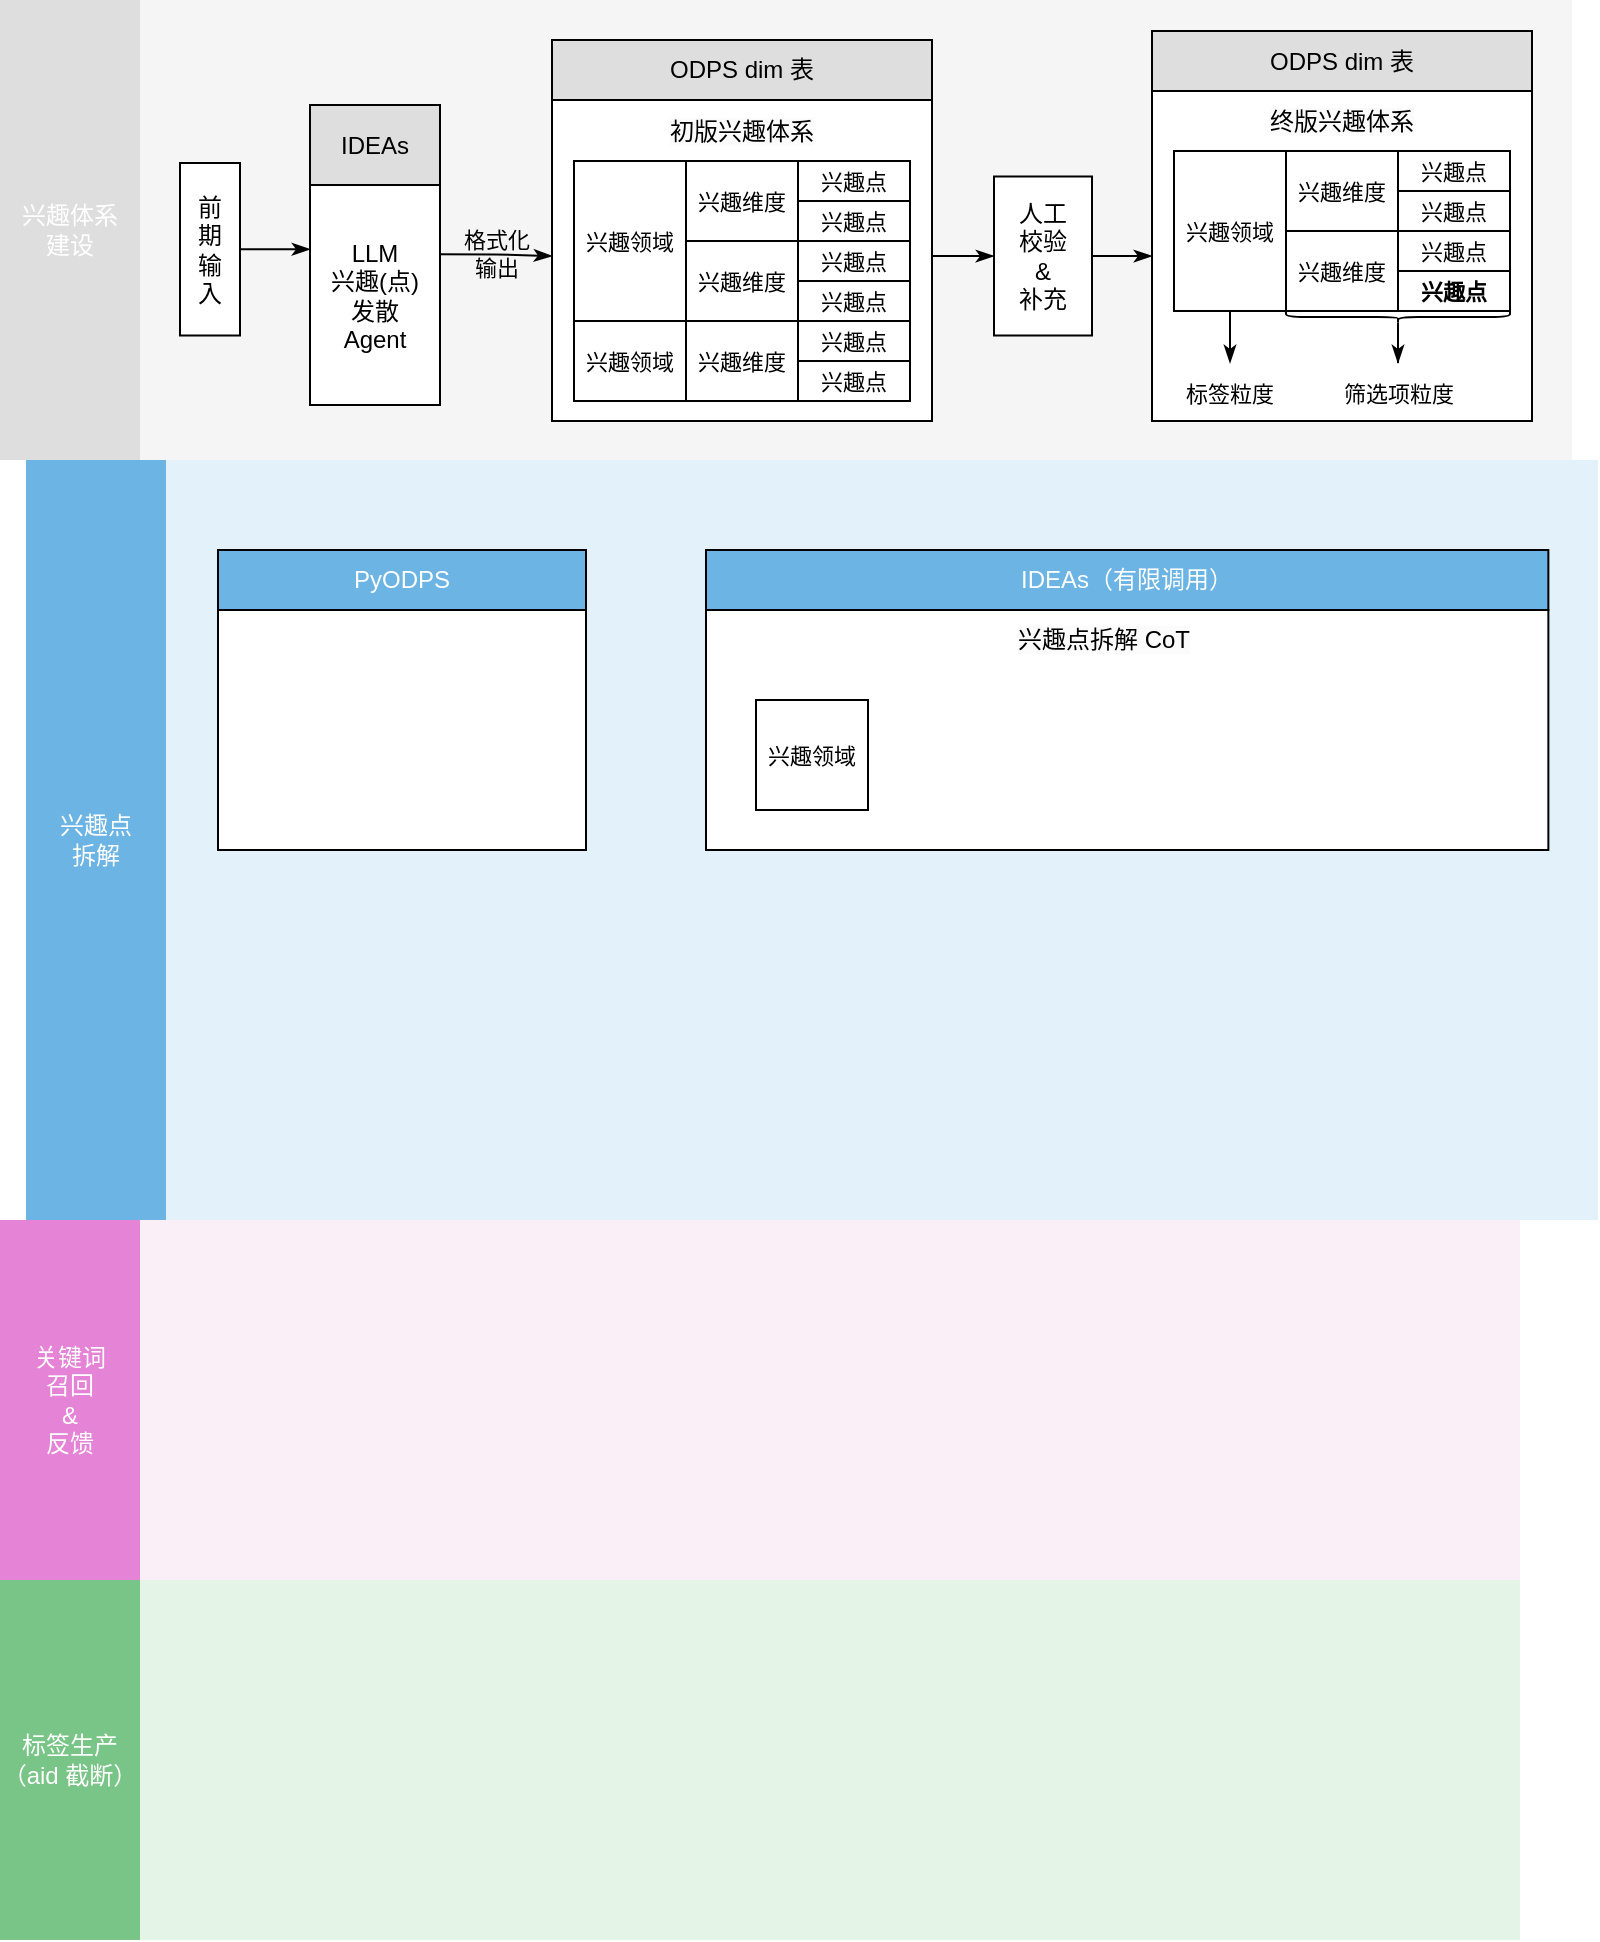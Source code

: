 <mxfile version="24.8.6">
  <diagram name="第 1 页" id="VoQEFsDsQSayohb0JOBL">
    <mxGraphModel dx="1363" dy="714" grid="1" gridSize="10" guides="1" tooltips="1" connect="1" arrows="1" fold="1" page="1" pageScale="1" pageWidth="827" pageHeight="1169" math="0" shadow="0">
      <root>
        <mxCell id="0" />
        <mxCell id="1" parent="0" />
        <mxCell id="u1aqPMmCXMGFX70TY736-70" value="" style="group" parent="1" vertex="1" connectable="0">
          <mxGeometry x="34" y="240" width="786" height="380" as="geometry" />
        </mxCell>
        <mxCell id="u1aqPMmCXMGFX70TY736-41" value="" style="rounded=0;whiteSpace=wrap;html=1;fillColor=#E3F2FA;strokeColor=none;fillStyle=auto;" parent="u1aqPMmCXMGFX70TY736-70" vertex="1">
          <mxGeometry width="786" height="380" as="geometry" />
        </mxCell>
        <mxCell id="u1aqPMmCXMGFX70TY736-42" value="兴趣点&lt;div&gt;拆解&lt;/div&gt;" style="rounded=0;whiteSpace=wrap;html=1;strokeColor=none;fillColor=#6CB4E3;fontColor=#FFFFFF;" parent="u1aqPMmCXMGFX70TY736-70" vertex="1">
          <mxGeometry width="70" height="380" as="geometry" />
        </mxCell>
        <mxCell id="u1aqPMmCXMGFX70TY736-69" value="IDEAs（有限调用）" style="rounded=0;whiteSpace=wrap;html=1;strokeColor=default;fillColor=#6CB4E3;fontColor=#FFFFFF;" parent="u1aqPMmCXMGFX70TY736-70" vertex="1">
          <mxGeometry x="340" y="45" width="421.18" height="30" as="geometry" />
        </mxCell>
        <mxCell id="u1aqPMmCXMGFX70TY736-47" value="" style="rounded=0;whiteSpace=wrap;html=1;" parent="u1aqPMmCXMGFX70TY736-70" vertex="1">
          <mxGeometry x="340" y="75" width="421.18" height="120" as="geometry" />
        </mxCell>
        <mxCell id="u1aqPMmCXMGFX70TY736-48" value="&lt;span style=&quot;font-size: 12px; background-color: rgb(251, 251, 251);&quot;&gt;兴趣点拆解 CoT&lt;/span&gt;" style="text;html=1;align=center;verticalAlign=middle;whiteSpace=wrap;rounded=0;fontFamily=Helvetica;fontSize=11;fontColor=default;labelBackgroundColor=default;" parent="u1aqPMmCXMGFX70TY736-70" vertex="1">
          <mxGeometry x="469.79" y="75" width="138.067" height="30" as="geometry" />
        </mxCell>
        <mxCell id="u1aqPMmCXMGFX70TY736-71" value="PyODPS" style="rounded=0;whiteSpace=wrap;html=1;strokeColor=default;fillColor=#6CB4E3;fontColor=#FFFFFF;" parent="u1aqPMmCXMGFX70TY736-70" vertex="1">
          <mxGeometry x="96" y="45" width="184" height="30" as="geometry" />
        </mxCell>
        <mxCell id="u1aqPMmCXMGFX70TY736-72" value="" style="rounded=0;whiteSpace=wrap;html=1;" parent="u1aqPMmCXMGFX70TY736-70" vertex="1">
          <mxGeometry x="96" y="75" width="184" height="120" as="geometry" />
        </mxCell>
        <mxCell id="u1aqPMmCXMGFX70TY736-94" value="兴趣领域" style="rounded=0;whiteSpace=wrap;html=1;fontFamily=Helvetica;fontSize=11;fontColor=default;labelBackgroundColor=default;" parent="u1aqPMmCXMGFX70TY736-70" vertex="1">
          <mxGeometry x="365" y="120" width="56" height="55" as="geometry" />
        </mxCell>
        <mxCell id="u1aqPMmCXMGFX70TY736-66" value="" style="group" parent="1" vertex="1" connectable="0">
          <mxGeometry x="21" y="10" width="786" height="230" as="geometry" />
        </mxCell>
        <mxCell id="u1aqPMmCXMGFX70TY736-4" value="" style="rounded=0;whiteSpace=wrap;html=1;fillColor=#f5f5f5;fontColor=#333333;strokeColor=none;" parent="u1aqPMmCXMGFX70TY736-66" vertex="1">
          <mxGeometry width="786" height="230.0" as="geometry" />
        </mxCell>
        <mxCell id="u1aqPMmCXMGFX70TY736-3" value="兴趣体系&lt;div&gt;建设&lt;/div&gt;" style="rounded=0;whiteSpace=wrap;html=1;strokeColor=none;fillColor=#DEDEDE;fontColor=#FFFFFF;" parent="u1aqPMmCXMGFX70TY736-66" vertex="1">
          <mxGeometry width="70" height="230.0" as="geometry" />
        </mxCell>
        <mxCell id="u1aqPMmCXMGFX70TY736-68" value="ODPS dim 表" style="rounded=0;whiteSpace=wrap;html=1;strokeColor=default;fillColor=#DEDEDE;fontColor=#000000;" parent="u1aqPMmCXMGFX70TY736-66" vertex="1">
          <mxGeometry x="576" y="15.5" width="190" height="30" as="geometry" />
        </mxCell>
        <mxCell id="u1aqPMmCXMGFX70TY736-26" value="" style="rounded=0;whiteSpace=wrap;html=1;" parent="u1aqPMmCXMGFX70TY736-66" vertex="1">
          <mxGeometry x="576" y="45.5" width="190" height="165" as="geometry" />
        </mxCell>
        <mxCell id="u1aqPMmCXMGFX70TY736-27" value="&lt;span style=&quot;font-size: 12px; background-color: rgb(251, 251, 251);&quot;&gt;终版兴趣体系&lt;/span&gt;" style="text;html=1;align=center;verticalAlign=middle;whiteSpace=wrap;rounded=0;fontFamily=Helvetica;fontSize=11;fontColor=default;labelBackgroundColor=default;" parent="u1aqPMmCXMGFX70TY736-66" vertex="1">
          <mxGeometry x="579.25" y="45.5" width="183.5" height="30" as="geometry" />
        </mxCell>
        <mxCell id="u1aqPMmCXMGFX70TY736-50" value="" style="edgeStyle=orthogonalEdgeStyle;shape=connector;rounded=0;orthogonalLoop=1;jettySize=auto;html=1;strokeColor=default;align=center;verticalAlign=middle;fontFamily=Helvetica;fontSize=11;fontColor=default;labelBackgroundColor=default;endArrow=classicThin;endFill=1;" parent="u1aqPMmCXMGFX70TY736-66" source="u1aqPMmCXMGFX70TY736-28" target="u1aqPMmCXMGFX70TY736-51" edge="1">
          <mxGeometry relative="1" as="geometry">
            <mxPoint x="615" y="185.5" as="targetPoint" />
          </mxGeometry>
        </mxCell>
        <mxCell id="u1aqPMmCXMGFX70TY736-28" value="兴趣领域" style="rounded=0;whiteSpace=wrap;html=1;fontFamily=Helvetica;fontSize=11;fontColor=default;labelBackgroundColor=default;" parent="u1aqPMmCXMGFX70TY736-66" vertex="1">
          <mxGeometry x="587" y="75.5" width="56" height="80" as="geometry" />
        </mxCell>
        <mxCell id="u1aqPMmCXMGFX70TY736-29" value="兴趣维度" style="rounded=0;whiteSpace=wrap;html=1;fontFamily=Helvetica;fontSize=11;fontColor=default;labelBackgroundColor=default;" parent="u1aqPMmCXMGFX70TY736-66" vertex="1">
          <mxGeometry x="643" y="75.5" width="56" height="40" as="geometry" />
        </mxCell>
        <mxCell id="u1aqPMmCXMGFX70TY736-30" value="兴趣点" style="rounded=0;whiteSpace=wrap;html=1;fontFamily=Helvetica;fontSize=11;fontColor=default;labelBackgroundColor=default;" parent="u1aqPMmCXMGFX70TY736-66" vertex="1">
          <mxGeometry x="699" y="75.5" width="56" height="20" as="geometry" />
        </mxCell>
        <mxCell id="u1aqPMmCXMGFX70TY736-31" value="兴趣维度" style="rounded=0;whiteSpace=wrap;html=1;fontFamily=Helvetica;fontSize=11;fontColor=default;labelBackgroundColor=default;" parent="u1aqPMmCXMGFX70TY736-66" vertex="1">
          <mxGeometry x="643" y="115.5" width="56" height="40" as="geometry" />
        </mxCell>
        <mxCell id="u1aqPMmCXMGFX70TY736-32" value="兴趣点" style="rounded=0;whiteSpace=wrap;html=1;fontFamily=Helvetica;fontSize=11;fontColor=default;labelBackgroundColor=default;" parent="u1aqPMmCXMGFX70TY736-66" vertex="1">
          <mxGeometry x="699" y="95.5" width="56" height="20" as="geometry" />
        </mxCell>
        <mxCell id="u1aqPMmCXMGFX70TY736-33" value="兴趣点" style="rounded=0;whiteSpace=wrap;html=1;fontFamily=Helvetica;fontSize=11;fontColor=default;labelBackgroundColor=default;" parent="u1aqPMmCXMGFX70TY736-66" vertex="1">
          <mxGeometry x="699" y="115.5" width="56" height="20" as="geometry" />
        </mxCell>
        <mxCell id="u1aqPMmCXMGFX70TY736-34" value="兴趣点" style="rounded=0;whiteSpace=wrap;html=1;fontFamily=Helvetica;fontSize=11;fontColor=default;labelBackgroundColor=default;fontStyle=1" parent="u1aqPMmCXMGFX70TY736-66" vertex="1">
          <mxGeometry x="699" y="135.5" width="56" height="20" as="geometry" />
        </mxCell>
        <mxCell id="u1aqPMmCXMGFX70TY736-51" value="标签粒度" style="text;html=1;align=center;verticalAlign=middle;whiteSpace=wrap;rounded=0;fontFamily=Helvetica;fontSize=11;fontColor=default;labelBackgroundColor=none;fillColor=none;" parent="u1aqPMmCXMGFX70TY736-66" vertex="1">
          <mxGeometry x="585" y="181.5" width="60" height="30" as="geometry" />
        </mxCell>
        <mxCell id="u1aqPMmCXMGFX70TY736-56" value="" style="edgeStyle=orthogonalEdgeStyle;shape=connector;rounded=0;orthogonalLoop=1;jettySize=auto;html=1;strokeColor=default;align=center;verticalAlign=middle;fontFamily=Helvetica;fontSize=11;fontColor=default;labelBackgroundColor=default;endArrow=classicThin;endFill=1;entryX=0.5;entryY=0;entryDx=0;entryDy=0;" parent="u1aqPMmCXMGFX70TY736-66" source="u1aqPMmCXMGFX70TY736-52" target="u1aqPMmCXMGFX70TY736-55" edge="1">
          <mxGeometry relative="1" as="geometry" />
        </mxCell>
        <mxCell id="u1aqPMmCXMGFX70TY736-52" value="" style="shape=curlyBracket;whiteSpace=wrap;html=1;rounded=1;flipH=1;labelPosition=right;verticalLabelPosition=middle;align=left;verticalAlign=middle;fontFamily=Helvetica;fontSize=11;fontColor=default;labelBackgroundColor=default;rotation=90;" parent="u1aqPMmCXMGFX70TY736-66" vertex="1">
          <mxGeometry x="696" y="102.5" width="6" height="112" as="geometry" />
        </mxCell>
        <mxCell id="u1aqPMmCXMGFX70TY736-55" value="筛选项&lt;span style=&quot;background-color: initial;&quot;&gt;粒度&lt;/span&gt;" style="text;html=1;align=center;verticalAlign=middle;whiteSpace=wrap;rounded=0;fontFamily=Helvetica;fontSize=11;fontColor=default;labelBackgroundColor=none;fillColor=none;" parent="u1aqPMmCXMGFX70TY736-66" vertex="1">
          <mxGeometry x="667.5" y="181.5" width="63" height="30" as="geometry" />
        </mxCell>
        <mxCell id="u1aqPMmCXMGFX70TY736-8" value="人&lt;span style=&quot;background-color: initial;&quot;&gt;工&lt;/span&gt;&lt;div&gt;&lt;span style=&quot;background-color: initial;&quot;&gt;校&lt;/span&gt;&lt;span style=&quot;background-color: initial;&quot;&gt;验&lt;/span&gt;&lt;div&gt;&amp;amp;&lt;/div&gt;&lt;div&gt;补&lt;span style=&quot;background-color: initial;&quot;&gt;充&lt;/span&gt;&lt;/div&gt;&lt;/div&gt;" style="rounded=0;whiteSpace=wrap;html=1;" parent="u1aqPMmCXMGFX70TY736-66" vertex="1">
          <mxGeometry x="497" y="88.25" width="49" height="79.5" as="geometry" />
        </mxCell>
        <mxCell id="u1aqPMmCXMGFX70TY736-35" style="edgeStyle=orthogonalEdgeStyle;shape=connector;rounded=0;orthogonalLoop=1;jettySize=auto;html=1;entryX=0;entryY=0.5;entryDx=0;entryDy=0;strokeColor=default;align=center;verticalAlign=middle;fontFamily=Helvetica;fontSize=11;fontColor=default;labelBackgroundColor=default;endArrow=classicThin;endFill=1;" parent="u1aqPMmCXMGFX70TY736-66" source="u1aqPMmCXMGFX70TY736-8" target="u1aqPMmCXMGFX70TY736-26" edge="1">
          <mxGeometry relative="1" as="geometry" />
        </mxCell>
        <mxCell id="u1aqPMmCXMGFX70TY736-5" value="前&lt;div&gt;期&lt;/div&gt;&lt;div&gt;输&lt;/div&gt;&lt;div&gt;入&lt;/div&gt;" style="rounded=0;whiteSpace=wrap;html=1;" parent="u1aqPMmCXMGFX70TY736-66" vertex="1">
          <mxGeometry x="90" y="81.5" width="30" height="86.25" as="geometry" />
        </mxCell>
        <mxCell id="u1aqPMmCXMGFX70TY736-7" value="" style="edgeStyle=orthogonalEdgeStyle;rounded=0;orthogonalLoop=1;jettySize=auto;html=1;endArrow=classicThin;endFill=1;" parent="1" source="u1aqPMmCXMGFX70TY736-5" target="u1aqPMmCXMGFX70TY736-6" edge="1">
          <mxGeometry relative="1" as="geometry">
            <Array as="points">
              <mxPoint x="177" y="137" />
              <mxPoint x="177" y="137" />
            </Array>
          </mxGeometry>
        </mxCell>
        <mxCell id="u1aqPMmCXMGFX70TY736-12" value="格式化&lt;div&gt;输出&lt;/div&gt;" style="edgeStyle=orthogonalEdgeStyle;shape=connector;rounded=0;orthogonalLoop=1;jettySize=auto;html=1;entryX=0;entryY=0.5;entryDx=0;entryDy=0;strokeColor=default;align=center;verticalAlign=middle;fontFamily=Helvetica;fontSize=11;fontColor=default;labelBackgroundColor=none;endArrow=classicThin;endFill=1;exitX=0.988;exitY=0.315;exitDx=0;exitDy=0;exitPerimeter=0;" parent="1" source="u1aqPMmCXMGFX70TY736-6" target="u1aqPMmCXMGFX70TY736-10" edge="1">
          <mxGeometry relative="1" as="geometry" />
        </mxCell>
        <mxCell id="u1aqPMmCXMGFX70TY736-13" style="edgeStyle=orthogonalEdgeStyle;shape=connector;rounded=0;orthogonalLoop=1;jettySize=auto;html=1;strokeColor=default;align=center;verticalAlign=middle;fontFamily=Helvetica;fontSize=11;fontColor=default;labelBackgroundColor=default;endArrow=classicThin;endFill=1;" parent="1" source="u1aqPMmCXMGFX70TY736-10" target="u1aqPMmCXMGFX70TY736-8" edge="1">
          <mxGeometry relative="1" as="geometry" />
        </mxCell>
        <mxCell id="u1aqPMmCXMGFX70TY736-10" value="" style="rounded=0;whiteSpace=wrap;html=1;" parent="1" vertex="1">
          <mxGeometry x="297" y="55.5" width="190" height="165" as="geometry" />
        </mxCell>
        <mxCell id="u1aqPMmCXMGFX70TY736-11" value="&lt;span style=&quot;font-size: 12px; background-color: rgb(251, 251, 251);&quot;&gt;初版兴趣体系&lt;/span&gt;" style="text;html=1;align=center;verticalAlign=middle;whiteSpace=wrap;rounded=0;fontFamily=Helvetica;fontSize=11;fontColor=default;labelBackgroundColor=default;" parent="1" vertex="1">
          <mxGeometry x="303.12" y="60.5" width="177.75" height="30" as="geometry" />
        </mxCell>
        <mxCell id="u1aqPMmCXMGFX70TY736-14" value="兴趣领域" style="rounded=0;whiteSpace=wrap;html=1;fontFamily=Helvetica;fontSize=11;fontColor=default;labelBackgroundColor=default;" parent="1" vertex="1">
          <mxGeometry x="308" y="90.5" width="56" height="80" as="geometry" />
        </mxCell>
        <mxCell id="u1aqPMmCXMGFX70TY736-15" value="兴趣维度" style="rounded=0;whiteSpace=wrap;html=1;fontFamily=Helvetica;fontSize=11;fontColor=default;labelBackgroundColor=default;" parent="1" vertex="1">
          <mxGeometry x="364" y="90.5" width="56" height="40" as="geometry" />
        </mxCell>
        <mxCell id="u1aqPMmCXMGFX70TY736-16" value="兴趣点" style="rounded=0;whiteSpace=wrap;html=1;fontFamily=Helvetica;fontSize=11;fontColor=default;labelBackgroundColor=default;" parent="1" vertex="1">
          <mxGeometry x="420" y="90.5" width="56" height="20" as="geometry" />
        </mxCell>
        <mxCell id="u1aqPMmCXMGFX70TY736-21" value="兴趣维度" style="rounded=0;whiteSpace=wrap;html=1;fontFamily=Helvetica;fontSize=11;fontColor=default;labelBackgroundColor=default;" parent="1" vertex="1">
          <mxGeometry x="364" y="130.5" width="56" height="40" as="geometry" />
        </mxCell>
        <mxCell id="u1aqPMmCXMGFX70TY736-22" value="兴趣点" style="rounded=0;whiteSpace=wrap;html=1;fontFamily=Helvetica;fontSize=11;fontColor=default;labelBackgroundColor=default;" parent="1" vertex="1">
          <mxGeometry x="420" y="110.5" width="56" height="20" as="geometry" />
        </mxCell>
        <mxCell id="u1aqPMmCXMGFX70TY736-23" value="兴趣点" style="rounded=0;whiteSpace=wrap;html=1;fontFamily=Helvetica;fontSize=11;fontColor=default;labelBackgroundColor=default;" parent="1" vertex="1">
          <mxGeometry x="420" y="130.5" width="56" height="20" as="geometry" />
        </mxCell>
        <mxCell id="u1aqPMmCXMGFX70TY736-24" value="兴趣点" style="rounded=0;whiteSpace=wrap;html=1;fontFamily=Helvetica;fontSize=11;fontColor=default;labelBackgroundColor=default;" parent="1" vertex="1">
          <mxGeometry x="420" y="150.5" width="56" height="20" as="geometry" />
        </mxCell>
        <mxCell id="u1aqPMmCXMGFX70TY736-38" value="" style="rounded=0;whiteSpace=wrap;html=1;fillColor=#E4F5E7;strokeColor=none;" parent="1" vertex="1">
          <mxGeometry x="21" y="800" width="760" height="180" as="geometry" />
        </mxCell>
        <mxCell id="u1aqPMmCXMGFX70TY736-39" value="标签生产&lt;div&gt;（aid 截断）&lt;/div&gt;" style="rounded=0;whiteSpace=wrap;html=1;strokeColor=none;fillColor=#79C487;fontColor=#FFFFFF;" parent="1" vertex="1">
          <mxGeometry x="21" y="800" width="70" height="180" as="geometry" />
        </mxCell>
        <mxCell id="u1aqPMmCXMGFX70TY736-43" value="" style="rounded=0;whiteSpace=wrap;html=1;fillColor=#FAEEF7;strokeColor=none;" parent="1" vertex="1">
          <mxGeometry x="21" y="620" width="760" height="180" as="geometry" />
        </mxCell>
        <mxCell id="u1aqPMmCXMGFX70TY736-44" value="关键词&lt;div&gt;召回&lt;div&gt;&amp;amp;&lt;/div&gt;&lt;div&gt;反馈&lt;/div&gt;&lt;/div&gt;" style="rounded=0;whiteSpace=wrap;html=1;strokeColor=none;fillColor=#E583D6;fontColor=#FFFFFF;" parent="1" vertex="1">
          <mxGeometry x="21" y="620" width="70" height="180" as="geometry" />
        </mxCell>
        <mxCell id="u1aqPMmCXMGFX70TY736-58" value="兴趣维度" style="rounded=0;whiteSpace=wrap;html=1;fontFamily=Helvetica;fontSize=11;fontColor=default;labelBackgroundColor=default;" parent="1" vertex="1">
          <mxGeometry x="364" y="170.5" width="56" height="40" as="geometry" />
        </mxCell>
        <mxCell id="u1aqPMmCXMGFX70TY736-59" value="兴趣领域" style="rounded=0;whiteSpace=wrap;html=1;fontFamily=Helvetica;fontSize=11;fontColor=default;labelBackgroundColor=default;" parent="1" vertex="1">
          <mxGeometry x="308" y="170.5" width="56" height="40" as="geometry" />
        </mxCell>
        <mxCell id="u1aqPMmCXMGFX70TY736-60" value="兴趣点" style="rounded=0;whiteSpace=wrap;html=1;fontFamily=Helvetica;fontSize=11;fontColor=default;labelBackgroundColor=default;" parent="1" vertex="1">
          <mxGeometry x="420" y="170.5" width="56" height="20" as="geometry" />
        </mxCell>
        <mxCell id="u1aqPMmCXMGFX70TY736-61" value="兴趣点" style="rounded=0;whiteSpace=wrap;html=1;fontFamily=Helvetica;fontSize=11;fontColor=default;labelBackgroundColor=default;" parent="1" vertex="1">
          <mxGeometry x="420" y="190.5" width="56" height="20" as="geometry" />
        </mxCell>
        <mxCell id="u1aqPMmCXMGFX70TY736-64" value="" style="group" parent="1" vertex="1" connectable="0">
          <mxGeometry x="176" y="62.5" width="65" height="150" as="geometry" />
        </mxCell>
        <mxCell id="u1aqPMmCXMGFX70TY736-6" value="LLM&lt;div&gt;兴趣(点)&lt;div&gt;发散&lt;/div&gt;&lt;/div&gt;&lt;div&gt;Agent&lt;/div&gt;" style="rounded=0;whiteSpace=wrap;html=1;" parent="u1aqPMmCXMGFX70TY736-64" vertex="1">
          <mxGeometry y="40" width="65" height="110" as="geometry" />
        </mxCell>
        <mxCell id="u1aqPMmCXMGFX70TY736-63" value="IDEAs" style="rounded=0;whiteSpace=wrap;html=1;strokeColor=default;fillColor=#DEDEDE;fontColor=#000000;" parent="u1aqPMmCXMGFX70TY736-64" vertex="1">
          <mxGeometry width="65" height="40" as="geometry" />
        </mxCell>
        <mxCell id="u1aqPMmCXMGFX70TY736-65" value="ODPS dim 表" style="rounded=0;whiteSpace=wrap;html=1;strokeColor=default;fillColor=#DEDEDE;fontColor=#000000;" parent="1" vertex="1">
          <mxGeometry x="297" y="30" width="190" height="30" as="geometry" />
        </mxCell>
      </root>
    </mxGraphModel>
  </diagram>
</mxfile>
